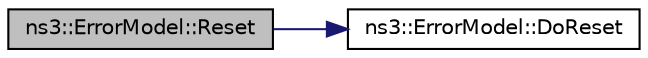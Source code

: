 digraph "ns3::ErrorModel::Reset"
{
  edge [fontname="Helvetica",fontsize="10",labelfontname="Helvetica",labelfontsize="10"];
  node [fontname="Helvetica",fontsize="10",shape=record];
  rankdir="LR";
  Node1 [label="ns3::ErrorModel::Reset",height=0.2,width=0.4,color="black", fillcolor="grey75", style="filled", fontcolor="black"];
  Node1 -> Node2 [color="midnightblue",fontsize="10",style="solid"];
  Node2 [label="ns3::ErrorModel::DoReset",height=0.2,width=0.4,color="black", fillcolor="white", style="filled",URL="$d8/d63/classns3_1_1ErrorModel.html#ad7974020410bb8072c5b7e2a390e3030"];
}
